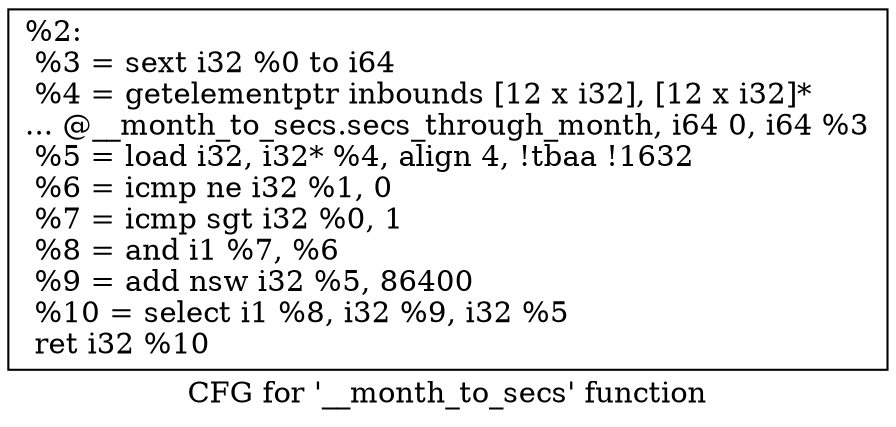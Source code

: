 digraph "CFG for '__month_to_secs' function" {
	label="CFG for '__month_to_secs' function";

	Node0x16aeb60 [shape=record,label="{%2:\l  %3 = sext i32 %0 to i64\l  %4 = getelementptr inbounds [12 x i32], [12 x i32]*\l... @__month_to_secs.secs_through_month, i64 0, i64 %3\l  %5 = load i32, i32* %4, align 4, !tbaa !1632\l  %6 = icmp ne i32 %1, 0\l  %7 = icmp sgt i32 %0, 1\l  %8 = and i1 %7, %6\l  %9 = add nsw i32 %5, 86400\l  %10 = select i1 %8, i32 %9, i32 %5\l  ret i32 %10\l}"];
}
